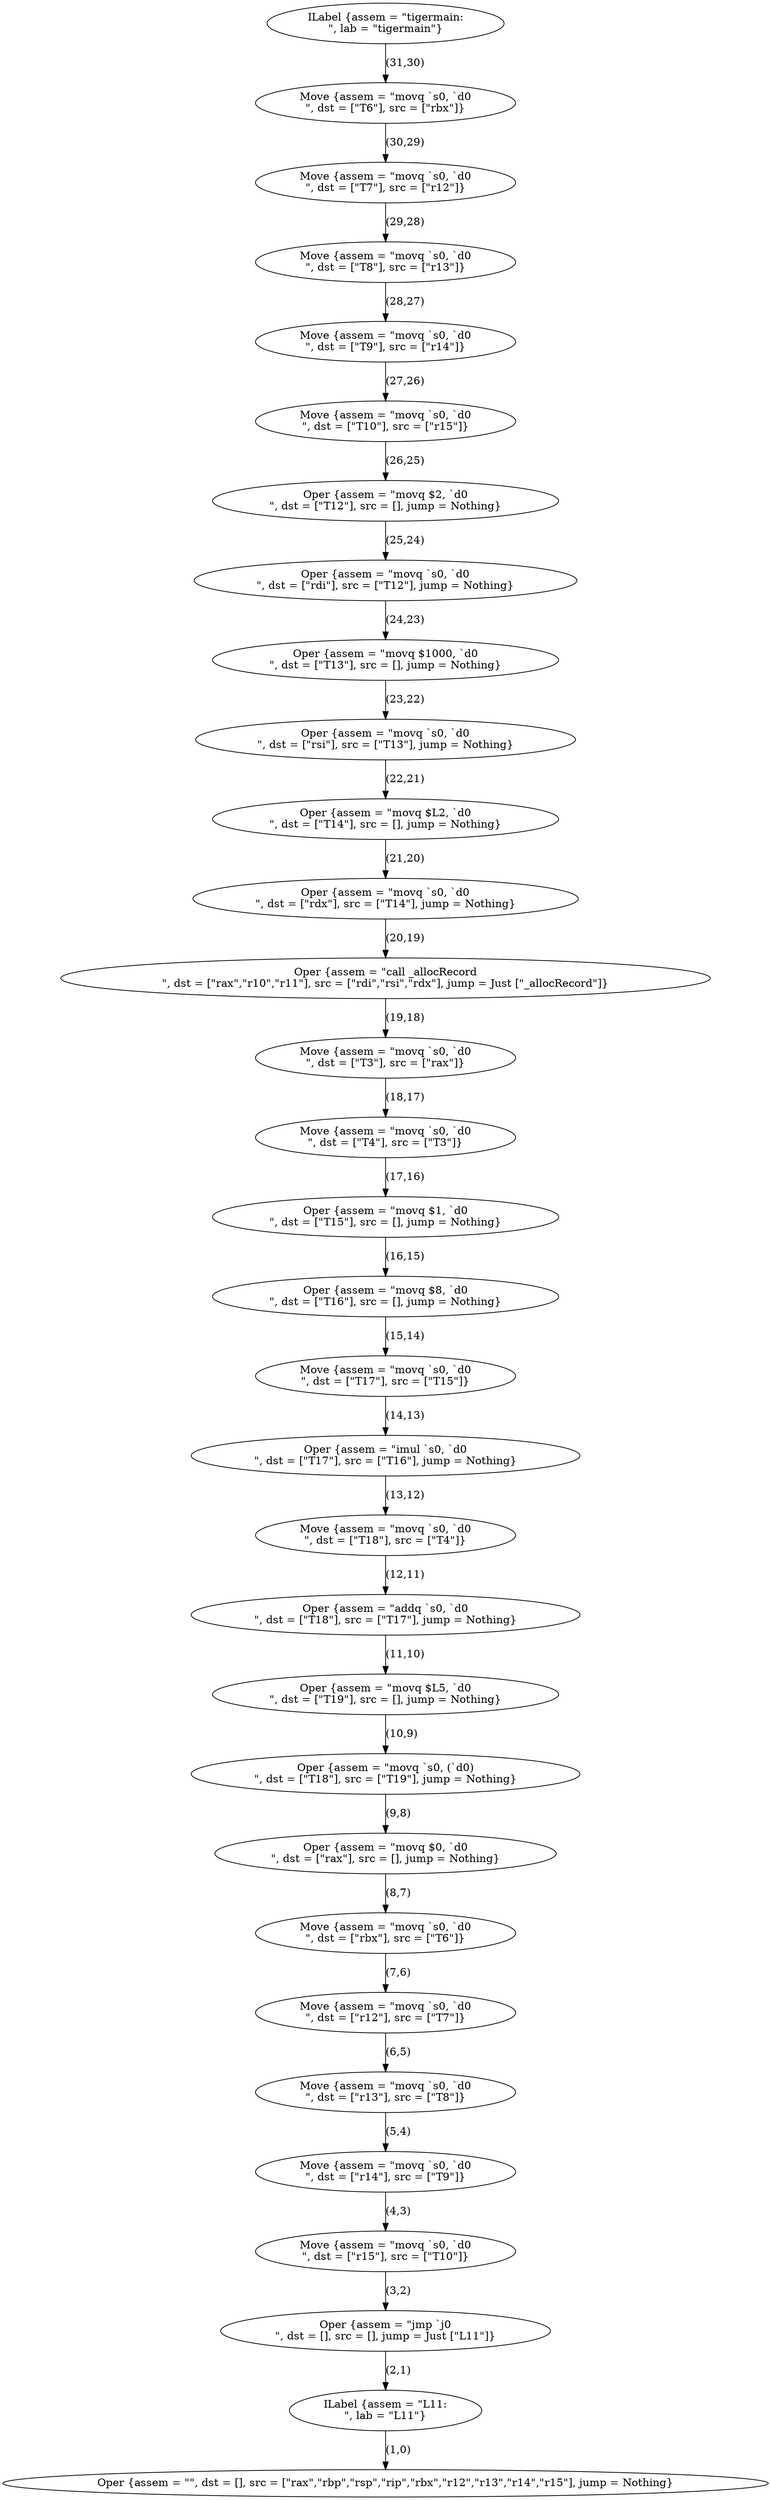 strict digraph FlowGraph {
    31 [label="ILabel {assem = \"tigermain:\n\", lab = \"tigermain\"}"];
    30 [label="Move {assem = \"movq `s0, `d0\n\", dst = [\"T6\"], src = [\"rbx\"]}"];
    29 [label="Move {assem = \"movq `s0, `d0\n\", dst = [\"T7\"], src = [\"r12\"]}"];
    28 [label="Move {assem = \"movq `s0, `d0\n\", dst = [\"T8\"], src = [\"r13\"]}"];
    27 [label="Move {assem = \"movq `s0, `d0\n\", dst = [\"T9\"], src = [\"r14\"]}"];
    26 [label="Move {assem = \"movq `s0, `d0\n\", dst = [\"T10\"], src = [\"r15\"]}"];
    25 [label="Oper {assem = \"movq $2, `d0\n\", dst = [\"T12\"], src = [], jump = Nothing}"];
    24 [label="Oper {assem = \"movq `s0, `d0\n\", dst = [\"rdi\"], src = [\"T12\"], jump = Nothing}"];
    23 [label="Oper {assem = \"movq $1000, `d0\n\", dst = [\"T13\"], src = [], jump = Nothing}"];
    22 [label="Oper {assem = \"movq `s0, `d0\n\", dst = [\"rsi\"], src = [\"T13\"], jump = Nothing}"];
    21 [label="Oper {assem = \"movq $L2, `d0\n\", dst = [\"T14\"], src = [], jump = Nothing}"];
    20 [label="Oper {assem = \"movq `s0, `d0\n\", dst = [\"rdx\"], src = [\"T14\"], jump = Nothing}"];
    19 [label="Oper {assem = \"call _allocRecord\n\", dst = [\"rax\",\"r10\",\"r11\"], src = [\"rdi\",\"rsi\",\"rdx\"], jump = Just [\"_allocRecord\"]}"];
    18 [label="Move {assem = \"movq `s0, `d0\n\", dst = [\"T3\"], src = [\"rax\"]}"];
    17 [label="Move {assem = \"movq `s0, `d0\n\", dst = [\"T4\"], src = [\"T3\"]}"];
    16 [label="Oper {assem = \"movq $1, `d0\n\", dst = [\"T15\"], src = [], jump = Nothing}"];
    15 [label="Oper {assem = \"movq $8, `d0\n\", dst = [\"T16\"], src = [], jump = Nothing}"];
    14 [label="Move {assem = \"movq `s0, `d0\n\", dst = [\"T17\"], src = [\"T15\"]}"];
    13 [label="Oper {assem = \"imul `s0, `d0\n\", dst = [\"T17\"], src = [\"T16\"], jump = Nothing}"];
    12 [label="Move {assem = \"movq `s0, `d0\n\", dst = [\"T18\"], src = [\"T4\"]}"];
    11 [label="Oper {assem = \"addq `s0, `d0\n\", dst = [\"T18\"], src = [\"T17\"], jump = Nothing}"];
    10 [label="Oper {assem = \"movq $L5, `d0\n\", dst = [\"T19\"], src = [], jump = Nothing}"];
    9 [label="Oper {assem = \"movq `s0, (`d0)\n\", dst = [\"T18\"], src = [\"T19\"], jump = Nothing}"];
    8 [label="Oper {assem = \"movq $0, `d0\n\", dst = [\"rax\"], src = [], jump = Nothing}"];
    7 [label="Move {assem = \"movq `s0, `d0\n\", dst = [\"rbx\"], src = [\"T6\"]}"];
    6 [label="Move {assem = \"movq `s0, `d0\n\", dst = [\"r12\"], src = [\"T7\"]}"];
    5 [label="Move {assem = \"movq `s0, `d0\n\", dst = [\"r13\"], src = [\"T8\"]}"];
    4 [label="Move {assem = \"movq `s0, `d0\n\", dst = [\"r14\"], src = [\"T9\"]}"];
    3 [label="Move {assem = \"movq `s0, `d0\n\", dst = [\"r15\"], src = [\"T10\"]}"];
    2 [label="Oper {assem = \"jmp `j0\n\", dst = [], src = [], jump = Just [\"L11\"]}"];
    1 [label="ILabel {assem = \"L11:\n\", lab = \"L11\"}"];
    0 [label="Oper {assem = \"\", dst = [], src = [\"rax\",\"rbp\",\"rsp\",\"rip\",\"rbx\",\"r12\",\"r13\",\"r14\",\"r15\"], jump = Nothing}"];
    31 -> 30 [label="(31,30)"];
    30 -> 29 [label="(30,29)"];
    29 -> 28 [label="(29,28)"];
    28 -> 27 [label="(28,27)"];
    27 -> 26 [label="(27,26)"];
    26 -> 25 [label="(26,25)"];
    25 -> 24 [label="(25,24)"];
    24 -> 23 [label="(24,23)"];
    23 -> 22 [label="(23,22)"];
    22 -> 21 [label="(22,21)"];
    21 -> 20 [label="(21,20)"];
    20 -> 19 [label="(20,19)"];
    19 -> 18 [label="(19,18)"];
    18 -> 17 [label="(18,17)"];
    17 -> 16 [label="(17,16)"];
    16 -> 15 [label="(16,15)"];
    15 -> 14 [label="(15,14)"];
    14 -> 13 [label="(14,13)"];
    13 -> 12 [label="(13,12)"];
    12 -> 11 [label="(12,11)"];
    11 -> 10 [label="(11,10)"];
    10 -> 9 [label="(10,9)"];
    9 -> 8 [label="(9,8)"];
    8 -> 7 [label="(8,7)"];
    7 -> 6 [label="(7,6)"];
    6 -> 5 [label="(6,5)"];
    5 -> 4 [label="(5,4)"];
    4 -> 3 [label="(4,3)"];
    3 -> 2 [label="(3,2)"];
    2 -> 1 [label="(2,1)"];
    1 -> 0 [label="(1,0)"];
}